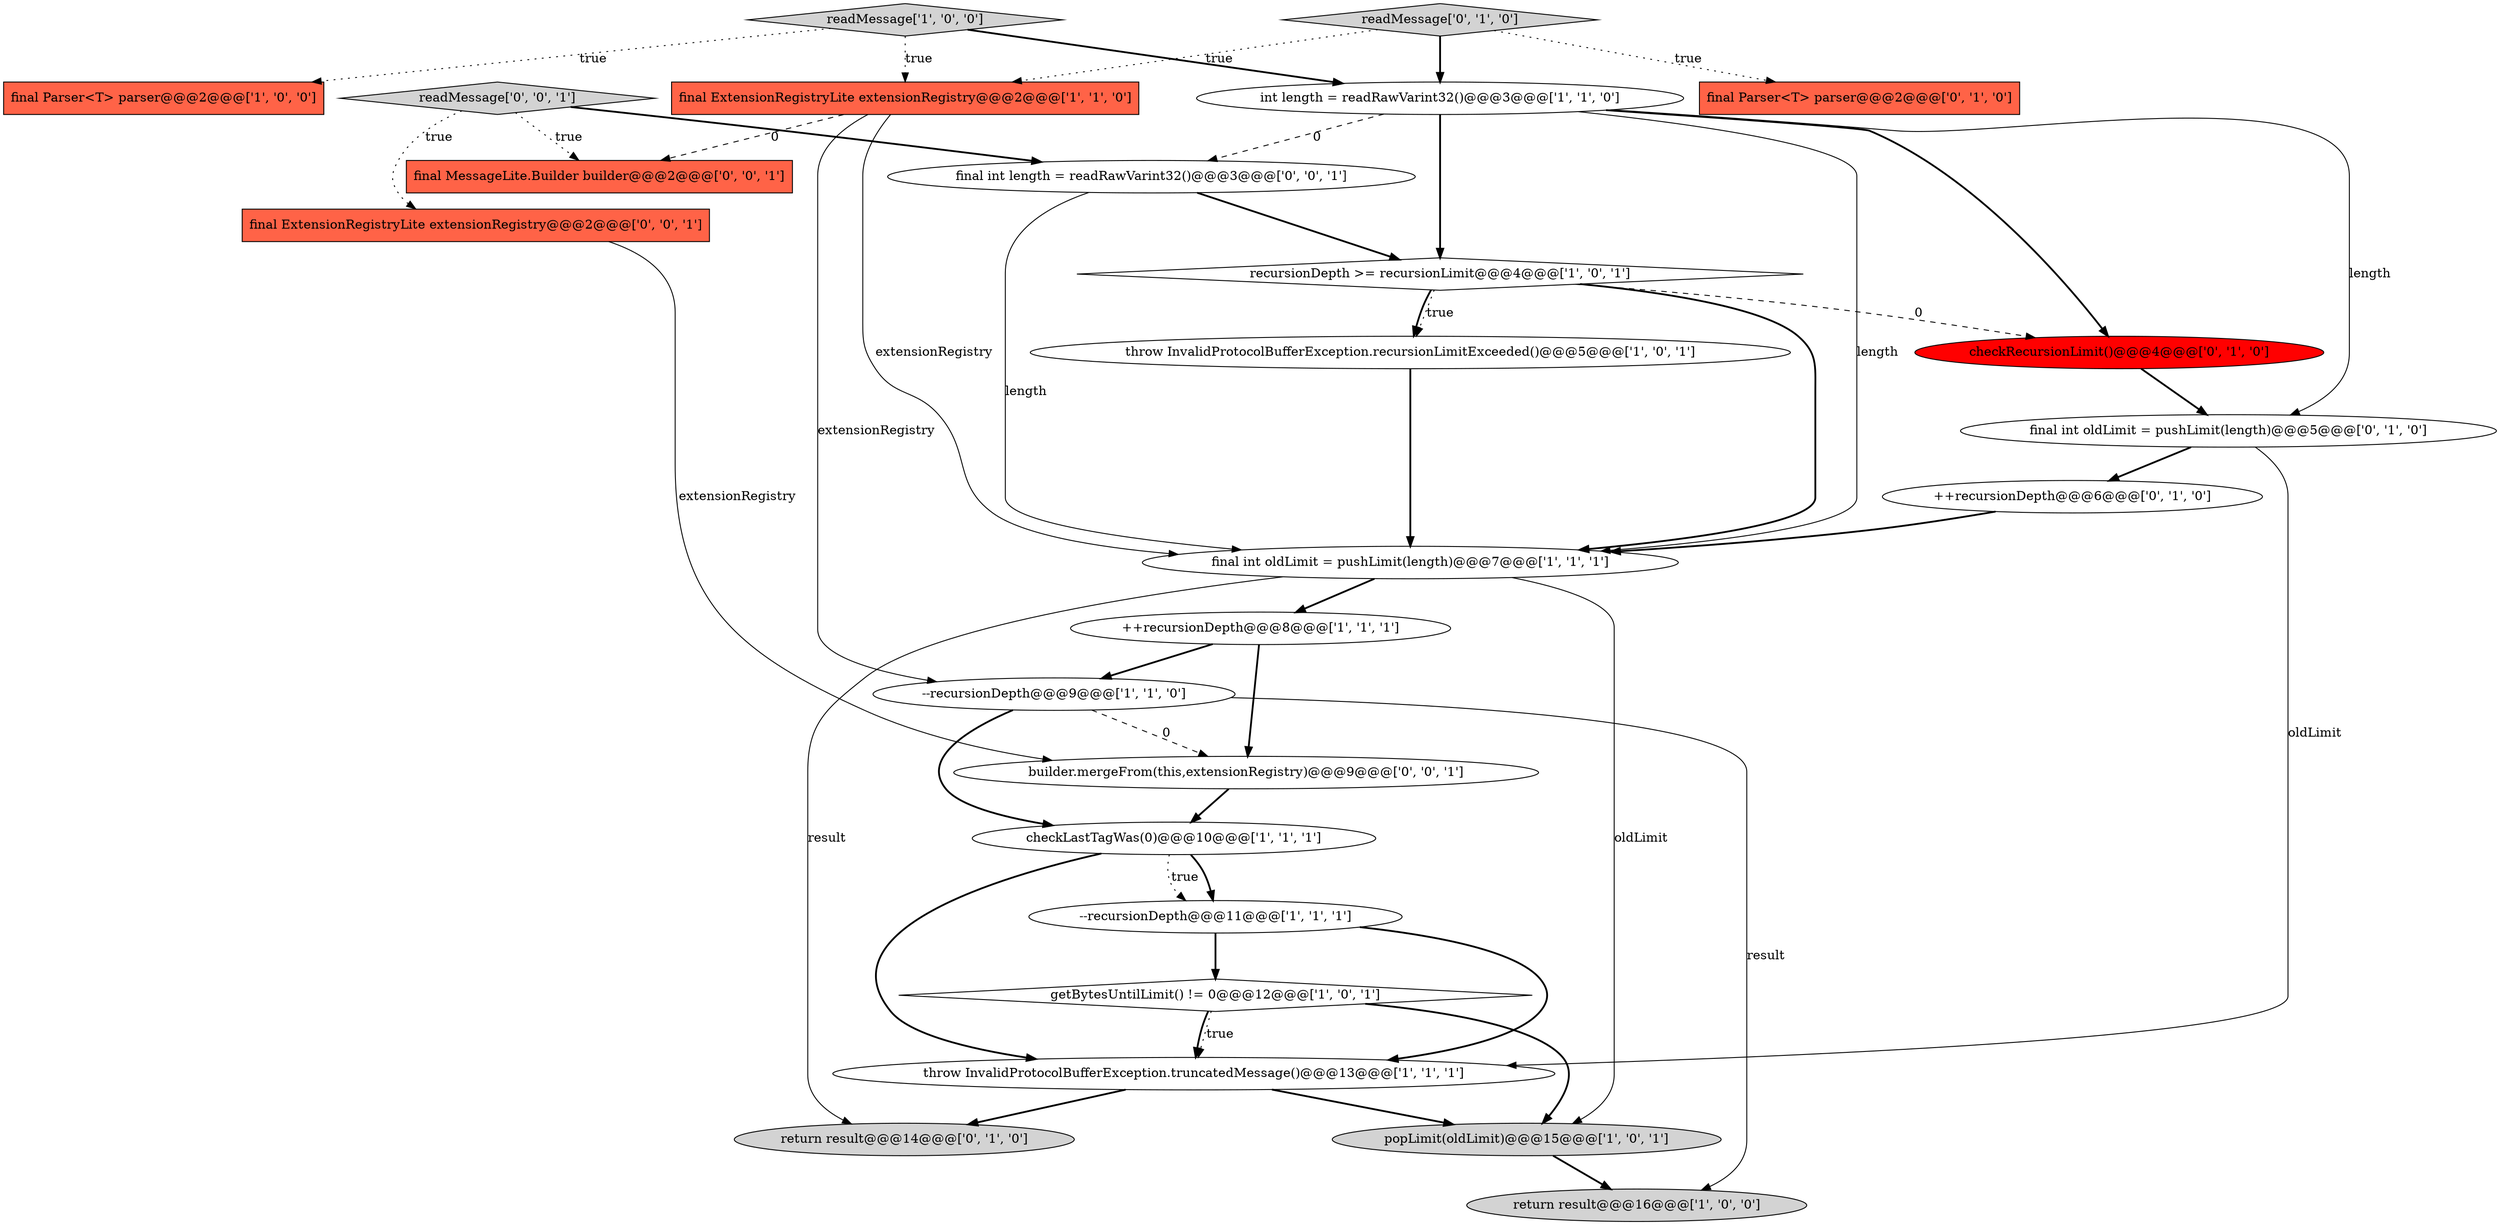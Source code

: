 digraph {
22 [style = filled, label = "final ExtensionRegistryLite extensionRegistry@@@2@@@['0', '0', '1']", fillcolor = tomato, shape = box image = "AAA0AAABBB3BBB"];
9 [style = filled, label = "--recursionDepth@@@11@@@['1', '1', '1']", fillcolor = white, shape = ellipse image = "AAA0AAABBB1BBB"];
24 [style = filled, label = "final MessageLite.Builder builder@@@2@@@['0', '0', '1']", fillcolor = tomato, shape = box image = "AAA0AAABBB3BBB"];
10 [style = filled, label = "int length = readRawVarint32()@@@3@@@['1', '1', '0']", fillcolor = white, shape = ellipse image = "AAA0AAABBB1BBB"];
20 [style = filled, label = "return result@@@14@@@['0', '1', '0']", fillcolor = lightgray, shape = ellipse image = "AAA0AAABBB2BBB"];
18 [style = filled, label = "checkRecursionLimit()@@@4@@@['0', '1', '0']", fillcolor = red, shape = ellipse image = "AAA1AAABBB2BBB"];
6 [style = filled, label = "final int oldLimit = pushLimit(length)@@@7@@@['1', '1', '1']", fillcolor = white, shape = ellipse image = "AAA0AAABBB1BBB"];
23 [style = filled, label = "readMessage['0', '0', '1']", fillcolor = lightgray, shape = diamond image = "AAA0AAABBB3BBB"];
2 [style = filled, label = "popLimit(oldLimit)@@@15@@@['1', '0', '1']", fillcolor = lightgray, shape = ellipse image = "AAA0AAABBB1BBB"];
14 [style = filled, label = "++recursionDepth@@@8@@@['1', '1', '1']", fillcolor = white, shape = ellipse image = "AAA0AAABBB1BBB"];
0 [style = filled, label = "recursionDepth >= recursionLimit@@@4@@@['1', '0', '1']", fillcolor = white, shape = diamond image = "AAA0AAABBB1BBB"];
5 [style = filled, label = "readMessage['1', '0', '0']", fillcolor = lightgray, shape = diamond image = "AAA0AAABBB1BBB"];
17 [style = filled, label = "readMessage['0', '1', '0']", fillcolor = lightgray, shape = diamond image = "AAA0AAABBB2BBB"];
11 [style = filled, label = "--recursionDepth@@@9@@@['1', '1', '0']", fillcolor = white, shape = ellipse image = "AAA0AAABBB1BBB"];
8 [style = filled, label = "checkLastTagWas(0)@@@10@@@['1', '1', '1']", fillcolor = white, shape = ellipse image = "AAA0AAABBB1BBB"];
1 [style = filled, label = "getBytesUntilLimit() != 0@@@12@@@['1', '0', '1']", fillcolor = white, shape = diamond image = "AAA0AAABBB1BBB"];
25 [style = filled, label = "final int length = readRawVarint32()@@@3@@@['0', '0', '1']", fillcolor = white, shape = ellipse image = "AAA0AAABBB3BBB"];
13 [style = filled, label = "throw InvalidProtocolBufferException.recursionLimitExceeded()@@@5@@@['1', '0', '1']", fillcolor = white, shape = ellipse image = "AAA0AAABBB1BBB"];
19 [style = filled, label = "++recursionDepth@@@6@@@['0', '1', '0']", fillcolor = white, shape = ellipse image = "AAA0AAABBB2BBB"];
3 [style = filled, label = "final Parser<T> parser@@@2@@@['1', '0', '0']", fillcolor = tomato, shape = box image = "AAA0AAABBB1BBB"];
15 [style = filled, label = "final Parser<T> parser@@@2@@@['0', '1', '0']", fillcolor = tomato, shape = box image = "AAA0AAABBB2BBB"];
4 [style = filled, label = "return result@@@16@@@['1', '0', '0']", fillcolor = lightgray, shape = ellipse image = "AAA0AAABBB1BBB"];
16 [style = filled, label = "final int oldLimit = pushLimit(length)@@@5@@@['0', '1', '0']", fillcolor = white, shape = ellipse image = "AAA0AAABBB2BBB"];
7 [style = filled, label = "final ExtensionRegistryLite extensionRegistry@@@2@@@['1', '1', '0']", fillcolor = tomato, shape = box image = "AAA0AAABBB1BBB"];
21 [style = filled, label = "builder.mergeFrom(this,extensionRegistry)@@@9@@@['0', '0', '1']", fillcolor = white, shape = ellipse image = "AAA0AAABBB3BBB"];
12 [style = filled, label = "throw InvalidProtocolBufferException.truncatedMessage()@@@13@@@['1', '1', '1']", fillcolor = white, shape = ellipse image = "AAA0AAABBB1BBB"];
25->0 [style = bold, label=""];
17->10 [style = bold, label=""];
5->10 [style = bold, label=""];
6->20 [style = solid, label="result"];
10->18 [style = bold, label=""];
23->25 [style = bold, label=""];
0->13 [style = dotted, label="true"];
0->13 [style = bold, label=""];
23->22 [style = dotted, label="true"];
0->6 [style = bold, label=""];
11->4 [style = solid, label="result"];
21->8 [style = bold, label=""];
12->20 [style = bold, label=""];
6->2 [style = solid, label="oldLimit"];
5->3 [style = dotted, label="true"];
16->19 [style = bold, label=""];
16->12 [style = solid, label="oldLimit"];
19->6 [style = bold, label=""];
2->4 [style = bold, label=""];
7->11 [style = solid, label="extensionRegistry"];
6->14 [style = bold, label=""];
12->2 [style = bold, label=""];
17->15 [style = dotted, label="true"];
7->24 [style = dashed, label="0"];
10->6 [style = solid, label="length"];
5->7 [style = dotted, label="true"];
25->6 [style = solid, label="length"];
10->0 [style = bold, label=""];
1->12 [style = dotted, label="true"];
8->9 [style = bold, label=""];
1->12 [style = bold, label=""];
0->18 [style = dashed, label="0"];
11->8 [style = bold, label=""];
10->16 [style = solid, label="length"];
17->7 [style = dotted, label="true"];
22->21 [style = solid, label="extensionRegistry"];
1->2 [style = bold, label=""];
9->12 [style = bold, label=""];
8->9 [style = dotted, label="true"];
14->21 [style = bold, label=""];
13->6 [style = bold, label=""];
9->1 [style = bold, label=""];
11->21 [style = dashed, label="0"];
14->11 [style = bold, label=""];
23->24 [style = dotted, label="true"];
10->25 [style = dashed, label="0"];
8->12 [style = bold, label=""];
7->6 [style = solid, label="extensionRegistry"];
18->16 [style = bold, label=""];
}
